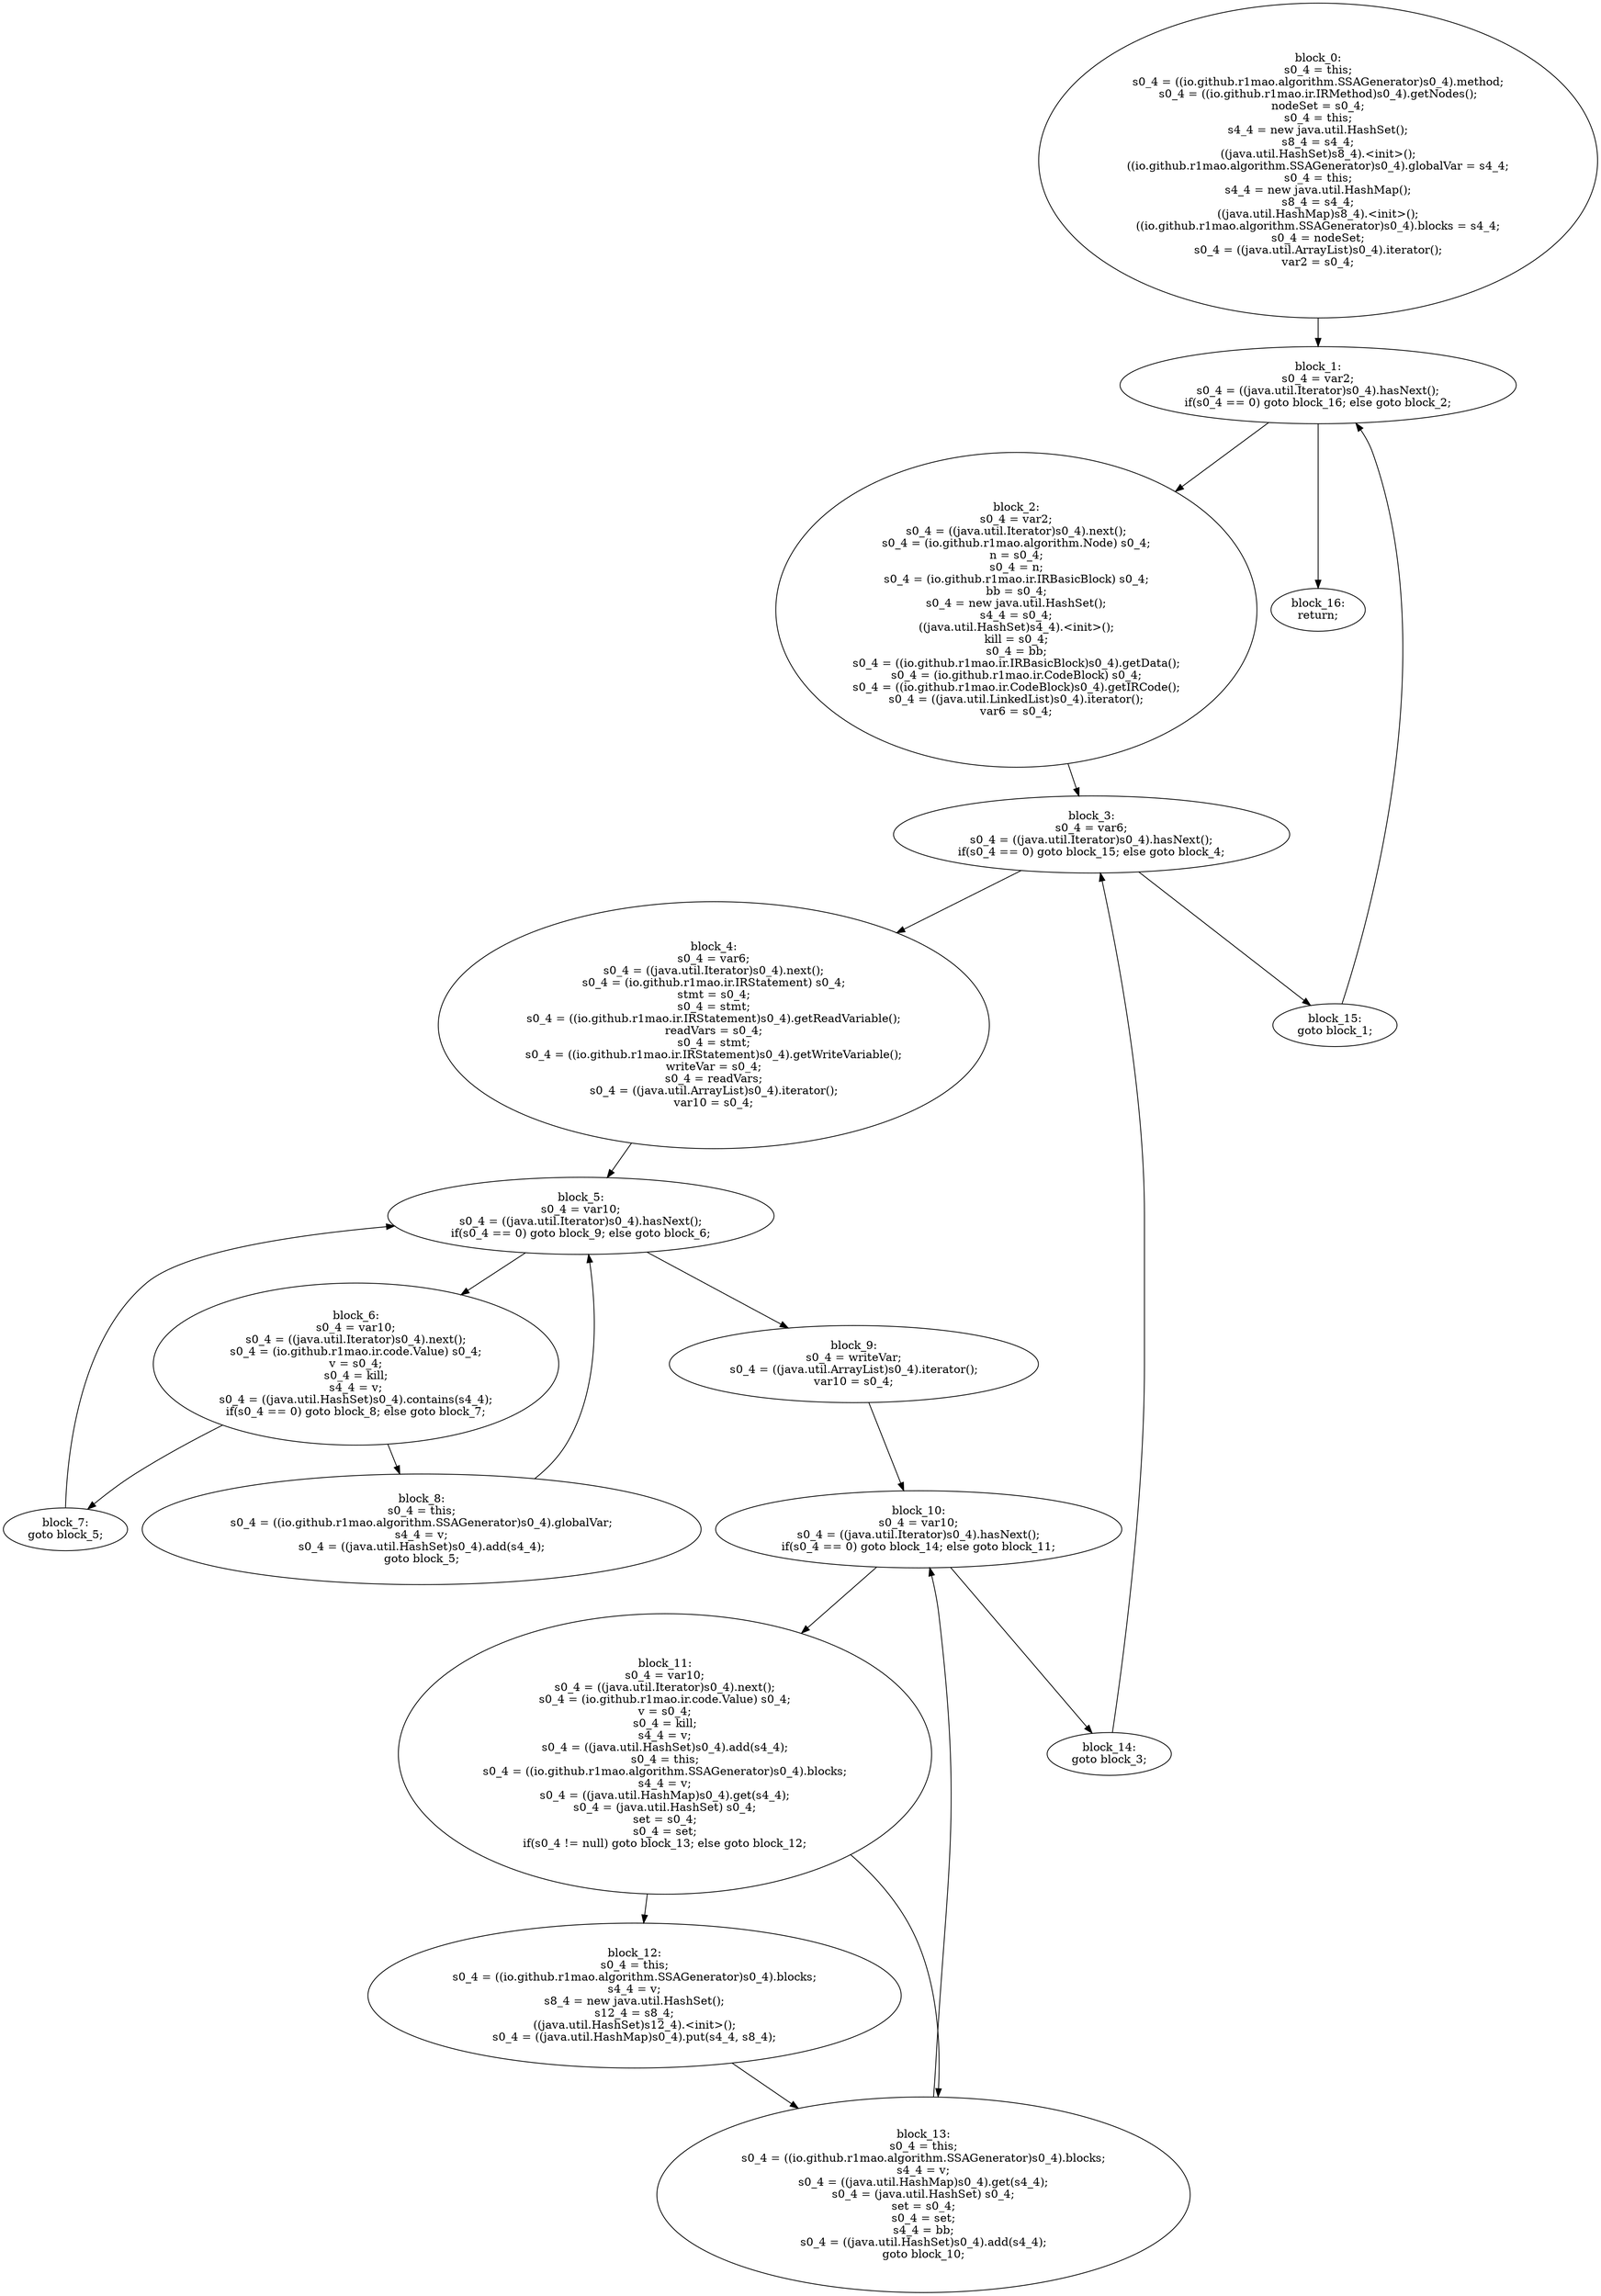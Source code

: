 digraph getGlobalName {
	labeljust=l
	0 [label="block_0:
s0_4 = this;
s0_4 = ((io.github.r1mao.algorithm.SSAGenerator)s0_4).method;
s0_4 = ((io.github.r1mao.ir.IRMethod)s0_4).getNodes();
nodeSet = s0_4;
s0_4 = this;
s4_4 = new java.util.HashSet();
s8_4 = s4_4;
((java.util.HashSet)s8_4).<init>();
((io.github.r1mao.algorithm.SSAGenerator)s0_4).globalVar = s4_4;
s0_4 = this;
s4_4 = new java.util.HashMap();
s8_4 = s4_4;
((java.util.HashMap)s8_4).<init>();
((io.github.r1mao.algorithm.SSAGenerator)s0_4).blocks = s4_4;
s0_4 = nodeSet;
s0_4 = ((java.util.ArrayList)s0_4).iterator();
var2 = s0_4;
"]	1 [label="block_1:
s0_4 = var2;
s0_4 = ((java.util.Iterator)s0_4).hasNext();
if(s0_4 == 0) goto block_16; else goto block_2;
"]	2 [label="block_2:
s0_4 = var2;
s0_4 = ((java.util.Iterator)s0_4).next();
s0_4 = (io.github.r1mao.algorithm.Node) s0_4;
n = s0_4;
s0_4 = n;
s0_4 = (io.github.r1mao.ir.IRBasicBlock) s0_4;
bb = s0_4;
s0_4 = new java.util.HashSet();
s4_4 = s0_4;
((java.util.HashSet)s4_4).<init>();
kill = s0_4;
s0_4 = bb;
s0_4 = ((io.github.r1mao.ir.IRBasicBlock)s0_4).getData();
s0_4 = (io.github.r1mao.ir.CodeBlock) s0_4;
s0_4 = ((io.github.r1mao.ir.CodeBlock)s0_4).getIRCode();
s0_4 = ((java.util.LinkedList)s0_4).iterator();
var6 = s0_4;
"]	3 [label="block_3:
s0_4 = var6;
s0_4 = ((java.util.Iterator)s0_4).hasNext();
if(s0_4 == 0) goto block_15; else goto block_4;
"]	4 [label="block_4:
s0_4 = var6;
s0_4 = ((java.util.Iterator)s0_4).next();
s0_4 = (io.github.r1mao.ir.IRStatement) s0_4;
stmt = s0_4;
s0_4 = stmt;
s0_4 = ((io.github.r1mao.ir.IRStatement)s0_4).getReadVariable();
readVars = s0_4;
s0_4 = stmt;
s0_4 = ((io.github.r1mao.ir.IRStatement)s0_4).getWriteVariable();
writeVar = s0_4;
s0_4 = readVars;
s0_4 = ((java.util.ArrayList)s0_4).iterator();
var10 = s0_4;
"]	5 [label="block_5:
s0_4 = var10;
s0_4 = ((java.util.Iterator)s0_4).hasNext();
if(s0_4 == 0) goto block_9; else goto block_6;
"]	6 [label="block_6:
s0_4 = var10;
s0_4 = ((java.util.Iterator)s0_4).next();
s0_4 = (io.github.r1mao.ir.code.Value) s0_4;
v = s0_4;
s0_4 = kill;
s4_4 = v;
s0_4 = ((java.util.HashSet)s0_4).contains(s4_4);
if(s0_4 == 0) goto block_8; else goto block_7;
"]	7 [label="block_7:
goto block_5;
"]	8 [label="block_8:
s0_4 = this;
s0_4 = ((io.github.r1mao.algorithm.SSAGenerator)s0_4).globalVar;
s4_4 = v;
s0_4 = ((java.util.HashSet)s0_4).add(s4_4);
goto block_5;
"]	9 [label="block_9:
s0_4 = writeVar;
s0_4 = ((java.util.ArrayList)s0_4).iterator();
var10 = s0_4;
"]	10 [label="block_10:
s0_4 = var10;
s0_4 = ((java.util.Iterator)s0_4).hasNext();
if(s0_4 == 0) goto block_14; else goto block_11;
"]	11 [label="block_11:
s0_4 = var10;
s0_4 = ((java.util.Iterator)s0_4).next();
s0_4 = (io.github.r1mao.ir.code.Value) s0_4;
v = s0_4;
s0_4 = kill;
s4_4 = v;
s0_4 = ((java.util.HashSet)s0_4).add(s4_4);
s0_4 = this;
s0_4 = ((io.github.r1mao.algorithm.SSAGenerator)s0_4).blocks;
s4_4 = v;
s0_4 = ((java.util.HashMap)s0_4).get(s4_4);
s0_4 = (java.util.HashSet) s0_4;
set = s0_4;
s0_4 = set;
if(s0_4 != null) goto block_13; else goto block_12;
"]	12 [label="block_12:
s0_4 = this;
s0_4 = ((io.github.r1mao.algorithm.SSAGenerator)s0_4).blocks;
s4_4 = v;
s8_4 = new java.util.HashSet();
s12_4 = s8_4;
((java.util.HashSet)s12_4).<init>();
s0_4 = ((java.util.HashMap)s0_4).put(s4_4, s8_4);
"]	13 [label="block_13:
s0_4 = this;
s0_4 = ((io.github.r1mao.algorithm.SSAGenerator)s0_4).blocks;
s4_4 = v;
s0_4 = ((java.util.HashMap)s0_4).get(s4_4);
s0_4 = (java.util.HashSet) s0_4;
set = s0_4;
s0_4 = set;
s4_4 = bb;
s0_4 = ((java.util.HashSet)s0_4).add(s4_4);
goto block_10;
"]	14 [label="block_14:
goto block_3;
"]	15 [label="block_15:
goto block_1;
"]	16 [label="block_16:
return;
"]	0 -> 1
	1 -> 16
	1 -> 2
	2 -> 3
	3 -> 15
	3 -> 4
	4 -> 5
	5 -> 9
	5 -> 6
	6 -> 8
	6 -> 7
	7 -> 5
	8 -> 5
	9 -> 10
	10 -> 14
	10 -> 11
	11 -> 13
	11 -> 12
	12 -> 13
	13 -> 10
	14 -> 3
	15 -> 1
}